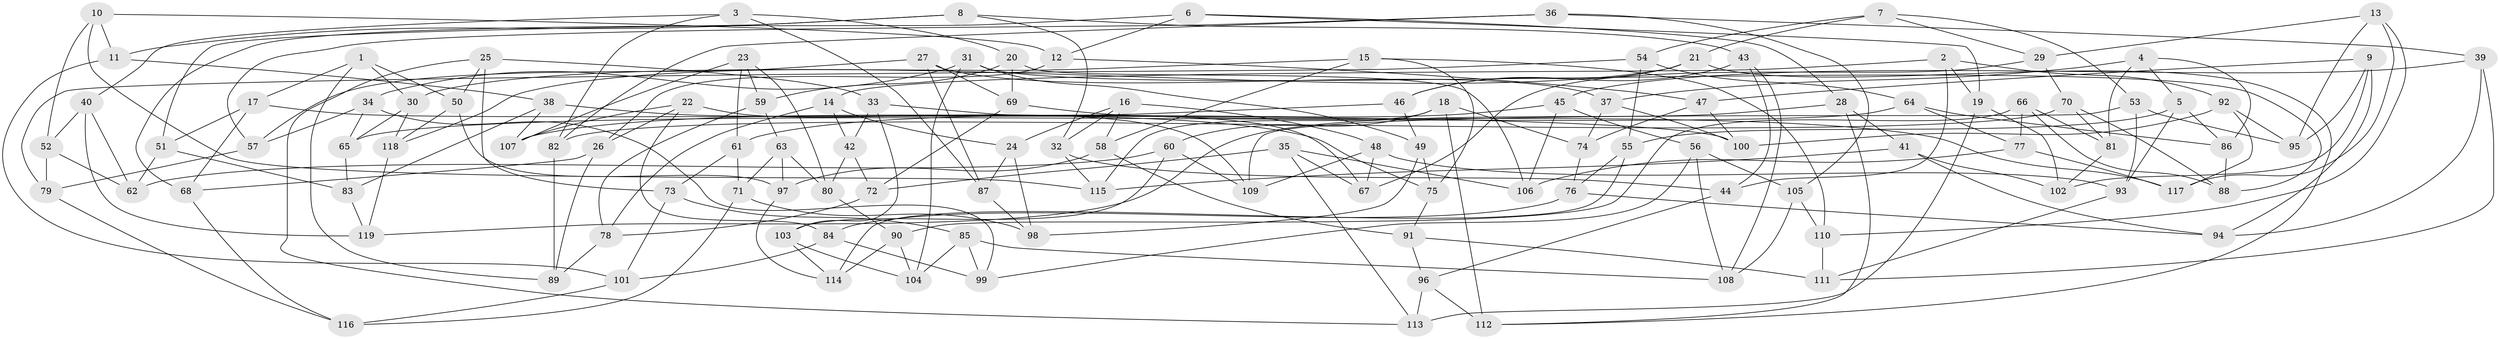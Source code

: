 // coarse degree distribution, {6: 0.2033898305084746, 12: 0.01694915254237288, 8: 0.05084745762711865, 7: 0.05084745762711865, 9: 0.06779661016949153, 10: 0.03389830508474576, 11: 0.03389830508474576, 5: 0.06779661016949153, 4: 0.3898305084745763, 3: 0.0847457627118644}
// Generated by graph-tools (version 1.1) at 2025/20/03/04/25 18:20:32]
// undirected, 119 vertices, 238 edges
graph export_dot {
graph [start="1"]
  node [color=gray90,style=filled];
  1;
  2;
  3;
  4;
  5;
  6;
  7;
  8;
  9;
  10;
  11;
  12;
  13;
  14;
  15;
  16;
  17;
  18;
  19;
  20;
  21;
  22;
  23;
  24;
  25;
  26;
  27;
  28;
  29;
  30;
  31;
  32;
  33;
  34;
  35;
  36;
  37;
  38;
  39;
  40;
  41;
  42;
  43;
  44;
  45;
  46;
  47;
  48;
  49;
  50;
  51;
  52;
  53;
  54;
  55;
  56;
  57;
  58;
  59;
  60;
  61;
  62;
  63;
  64;
  65;
  66;
  67;
  68;
  69;
  70;
  71;
  72;
  73;
  74;
  75;
  76;
  77;
  78;
  79;
  80;
  81;
  82;
  83;
  84;
  85;
  86;
  87;
  88;
  89;
  90;
  91;
  92;
  93;
  94;
  95;
  96;
  97;
  98;
  99;
  100;
  101;
  102;
  103;
  104;
  105;
  106;
  107;
  108;
  109;
  110;
  111;
  112;
  113;
  114;
  115;
  116;
  117;
  118;
  119;
  1 -- 30;
  1 -- 17;
  1 -- 89;
  1 -- 50;
  2 -- 19;
  2 -- 44;
  2 -- 14;
  2 -- 92;
  3 -- 20;
  3 -- 87;
  3 -- 82;
  3 -- 40;
  4 -- 86;
  4 -- 37;
  4 -- 5;
  4 -- 81;
  5 -- 86;
  5 -- 93;
  5 -- 55;
  6 -- 28;
  6 -- 19;
  6 -- 12;
  6 -- 68;
  7 -- 21;
  7 -- 54;
  7 -- 29;
  7 -- 53;
  8 -- 11;
  8 -- 51;
  8 -- 32;
  8 -- 43;
  9 -- 47;
  9 -- 95;
  9 -- 102;
  9 -- 94;
  10 -- 52;
  10 -- 115;
  10 -- 11;
  10 -- 12;
  11 -- 38;
  11 -- 101;
  12 -- 26;
  12 -- 47;
  13 -- 110;
  13 -- 95;
  13 -- 29;
  13 -- 117;
  14 -- 42;
  14 -- 24;
  14 -- 78;
  15 -- 110;
  15 -- 30;
  15 -- 58;
  15 -- 75;
  16 -- 58;
  16 -- 32;
  16 -- 48;
  16 -- 24;
  17 -- 51;
  17 -- 100;
  17 -- 68;
  18 -- 115;
  18 -- 112;
  18 -- 74;
  18 -- 60;
  19 -- 102;
  19 -- 113;
  20 -- 69;
  20 -- 59;
  20 -- 106;
  21 -- 118;
  21 -- 46;
  21 -- 112;
  22 -- 26;
  22 -- 107;
  22 -- 84;
  22 -- 109;
  23 -- 80;
  23 -- 61;
  23 -- 107;
  23 -- 59;
  24 -- 98;
  24 -- 87;
  25 -- 50;
  25 -- 33;
  25 -- 73;
  25 -- 113;
  26 -- 68;
  26 -- 89;
  27 -- 37;
  27 -- 87;
  27 -- 57;
  27 -- 69;
  28 -- 119;
  28 -- 41;
  28 -- 112;
  29 -- 67;
  29 -- 70;
  30 -- 118;
  30 -- 65;
  31 -- 34;
  31 -- 104;
  31 -- 88;
  31 -- 49;
  32 -- 115;
  32 -- 44;
  33 -- 67;
  33 -- 103;
  33 -- 42;
  34 -- 57;
  34 -- 65;
  34 -- 99;
  35 -- 106;
  35 -- 113;
  35 -- 67;
  35 -- 72;
  36 -- 105;
  36 -- 39;
  36 -- 82;
  36 -- 57;
  37 -- 100;
  37 -- 74;
  38 -- 83;
  38 -- 75;
  38 -- 107;
  39 -- 45;
  39 -- 94;
  39 -- 111;
  40 -- 52;
  40 -- 119;
  40 -- 62;
  41 -- 94;
  41 -- 102;
  41 -- 115;
  42 -- 80;
  42 -- 72;
  43 -- 46;
  43 -- 44;
  43 -- 108;
  44 -- 96;
  45 -- 56;
  45 -- 106;
  45 -- 61;
  46 -- 107;
  46 -- 49;
  47 -- 74;
  47 -- 100;
  48 -- 93;
  48 -- 109;
  48 -- 67;
  49 -- 75;
  49 -- 98;
  50 -- 118;
  50 -- 97;
  51 -- 62;
  51 -- 83;
  52 -- 79;
  52 -- 62;
  53 -- 109;
  53 -- 95;
  53 -- 93;
  54 -- 64;
  54 -- 55;
  54 -- 79;
  55 -- 76;
  55 -- 114;
  56 -- 99;
  56 -- 108;
  56 -- 105;
  57 -- 79;
  58 -- 91;
  58 -- 97;
  59 -- 63;
  59 -- 78;
  60 -- 62;
  60 -- 103;
  60 -- 109;
  61 -- 73;
  61 -- 71;
  63 -- 97;
  63 -- 80;
  63 -- 71;
  64 -- 77;
  64 -- 65;
  64 -- 86;
  65 -- 83;
  66 -- 88;
  66 -- 90;
  66 -- 77;
  66 -- 81;
  68 -- 116;
  69 -- 72;
  69 -- 117;
  70 -- 88;
  70 -- 82;
  70 -- 81;
  71 -- 98;
  71 -- 116;
  72 -- 78;
  73 -- 85;
  73 -- 101;
  74 -- 76;
  75 -- 91;
  76 -- 94;
  76 -- 84;
  77 -- 106;
  77 -- 117;
  78 -- 89;
  79 -- 116;
  80 -- 90;
  81 -- 102;
  82 -- 89;
  83 -- 119;
  84 -- 99;
  84 -- 101;
  85 -- 104;
  85 -- 108;
  85 -- 99;
  86 -- 88;
  87 -- 98;
  90 -- 114;
  90 -- 104;
  91 -- 96;
  91 -- 111;
  92 -- 95;
  92 -- 117;
  92 -- 100;
  93 -- 111;
  96 -- 112;
  96 -- 113;
  97 -- 114;
  101 -- 116;
  103 -- 104;
  103 -- 114;
  105 -- 108;
  105 -- 110;
  110 -- 111;
  118 -- 119;
}
